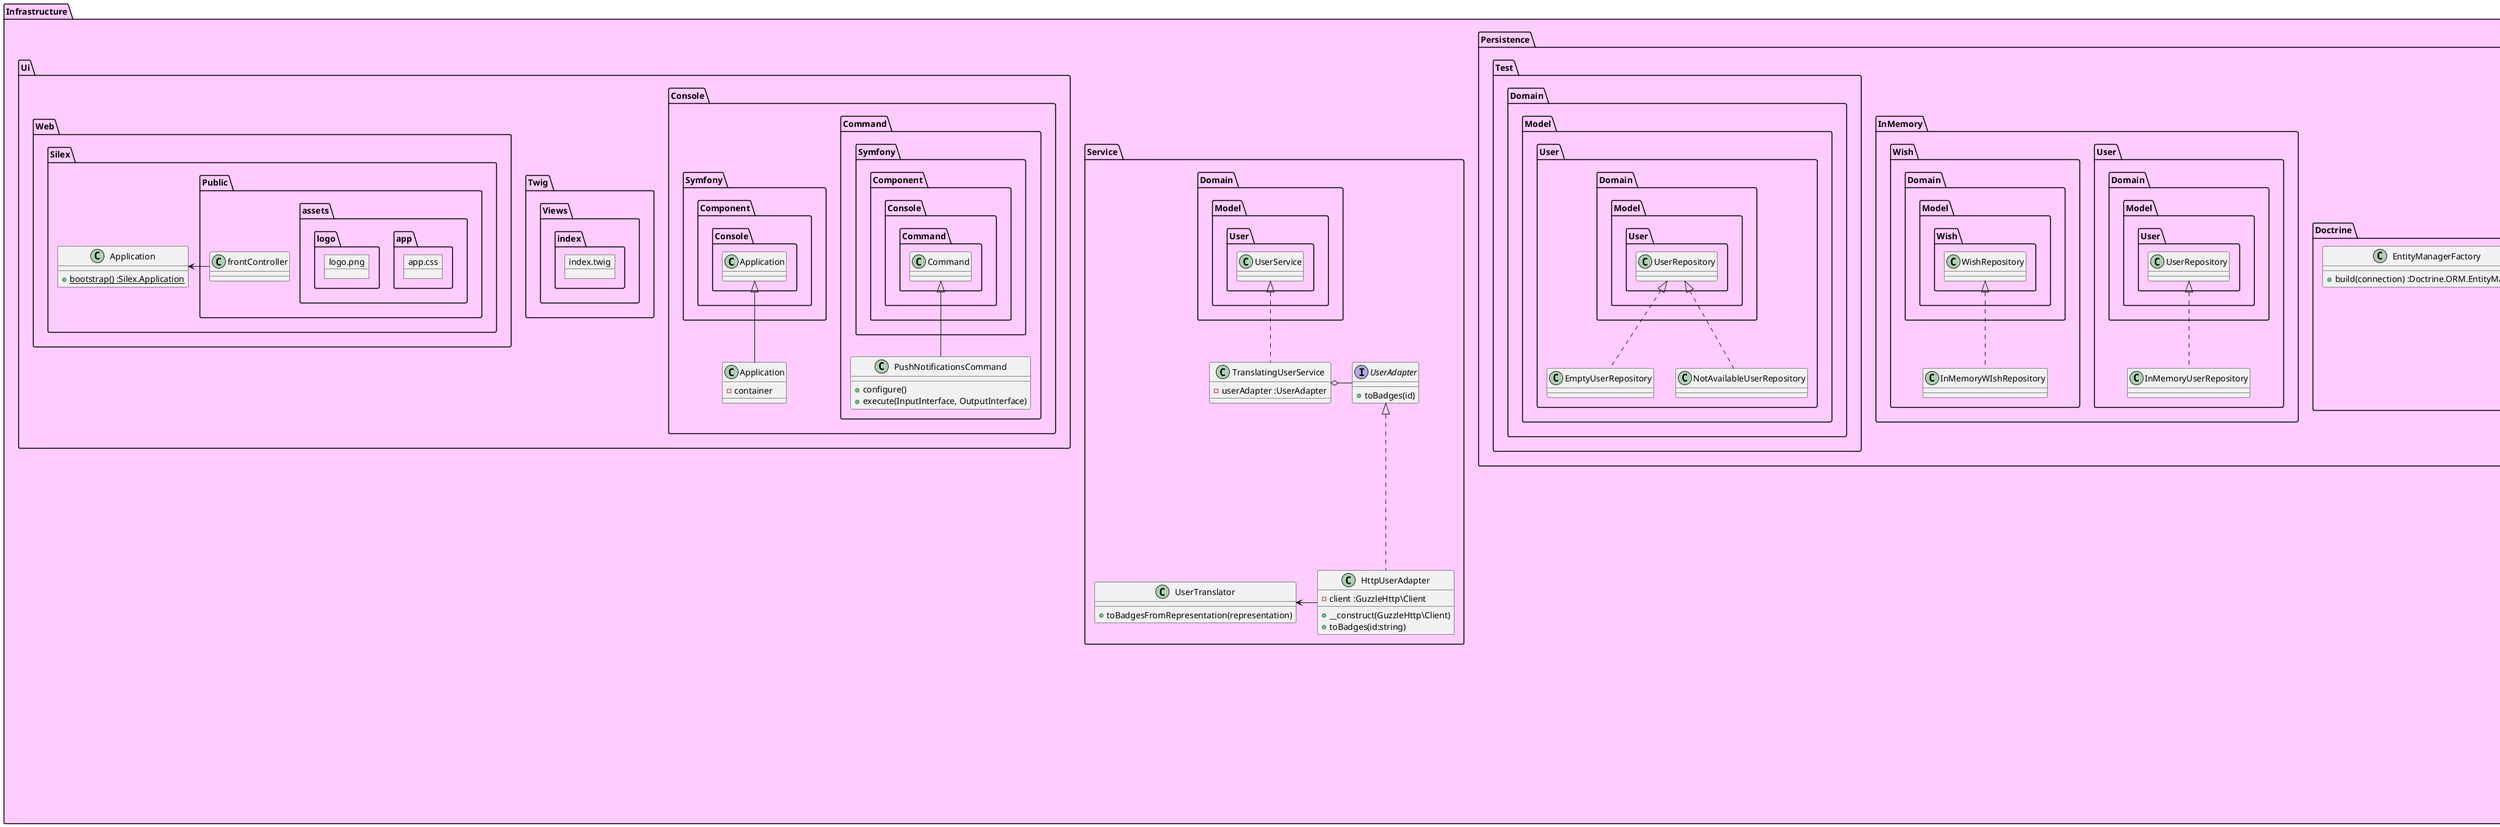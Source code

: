 @startuml

namespace Infrastructure #fcf {
  namespace Domain {
    class SessionAuthentifier {
      - session :Session
      + __construct(UserRepository, Session)
    }
    Domain.Model.Authentifier <|.. SessionAuthentifier
    namespace Model {
      class DoctrineEntityId
      Doctrine.DBAL.Types.GuidType <|-- DoctrineEntityId

      namespace User {
        class FirstWillMadeBadge
        Domain.Model.User.FirstWillMadeBadge <|-- FirstWillMadeBadge

        class DoctrineUserId
        Infrastructure.Domain.Model.DoctrineEntityId <|-- DoctrineUserId

        class DoctrineUserRepository
        Domain.Model.User.UserRepository <|.. DoctrineUserRepository
        Doctrine.ORM.EntityRepository <|-- DoctrineUserRepository
      }
      namespace Wish {
        class DoctrineWishId
        Infrastructure.Domain.Model.DoctrineEntityId <|-- DoctrineWishId

        class DoctrineWishRepository
        Domain.Model.Wish.WishRepository <|.. DoctrineWishRepository
        Doctrine.ORM.EntityRepository <|-- DoctrineWishRepository

        class WishEmail {
          - mailer :Swift_Mailer
          - email :string
          + __construct(WishId, UserId, email:string, content:string)
          + grant()
          + email() :string
          + changeEmail(email:string) :self
        }
        Domain.Model.Wish.Wish <|-- WishEmail
      }
    }
  }
  namespace Persistence {
    namespace Doctrine {
      namespace Mapping {
      }
      note top of Infrastructure.Persistence.Doctrine.Mapping
        doctrineの設定ymlファイル群
      endnote
      class EntityManagerFactory {
        + build(connection) :Doctrine.ORM.EntityManager
      }
    }
    namespace InMemory {
      namespace User {
        class InMemoryUserRepository
        Domain.Model.User.UserRepository <|.. InMemoryUserRepository
      }
      namespace Wish {
        class InMemoryWIshRepository
        Domain.Model.Wish.WishRepository <|.. InMemoryWIshRepository
      }
    }
    namespace Test.Domain.Model.User {
      class EmptyUserRepository
      Domain.Model.User.UserRepository <|.. EmptyUserRepository
      class NotAvailableUserRepository
      Domain.Model.User.UserRepository <|.. NotAvailableUserRepository
    }
  }
  namespace Service {
    interface UserAdapter {
      + toBadges(id)
    }

    class HttpUserAdapter {
      - client :GuzzleHttp\Client
      + __construct(GuzzleHttp\Client)
      + toBadges(id:string)
    }
    UserAdapter <|.. HttpUserAdapter

    class UserTranslator {
      + toBadgesFromRepresentation(representation)
    }
    UserTranslator <- HttpUserAdapter

    class TranslatingUserService {
      - userAdapter :UserAdapter
    }
    Domain.Model.User.UserService <|.. TranslatingUserService
    TranslatingUserService o- UserAdapter
  }
  namespace Ui {
    namespace Console {
      namespace Command {
        class PushNotificationsCommand {
          + configure()
          + execute(InputInterface, OutputInterface)
        }
        Symfony.Component.Console.Command.Command <|-- PushNotificationsCommand
      }
      class Application {
        - container
      }
      Symfony.Component.Console.Application <|-- Application
    }
    namespace Twig.Views {
      object index.twig
    }
    namespace Web {
      namespace Silex {
        class Application {
          + {static} bootstrap() :Silex.Application
        }

        namespace Public {
          class frontController
          Infrastructure.Ui.Web.Silex.Application <- frontController

          namespace assets {
            object app.css
            object logo.png
          }
        }
      }
    }
  }
}


@enduml